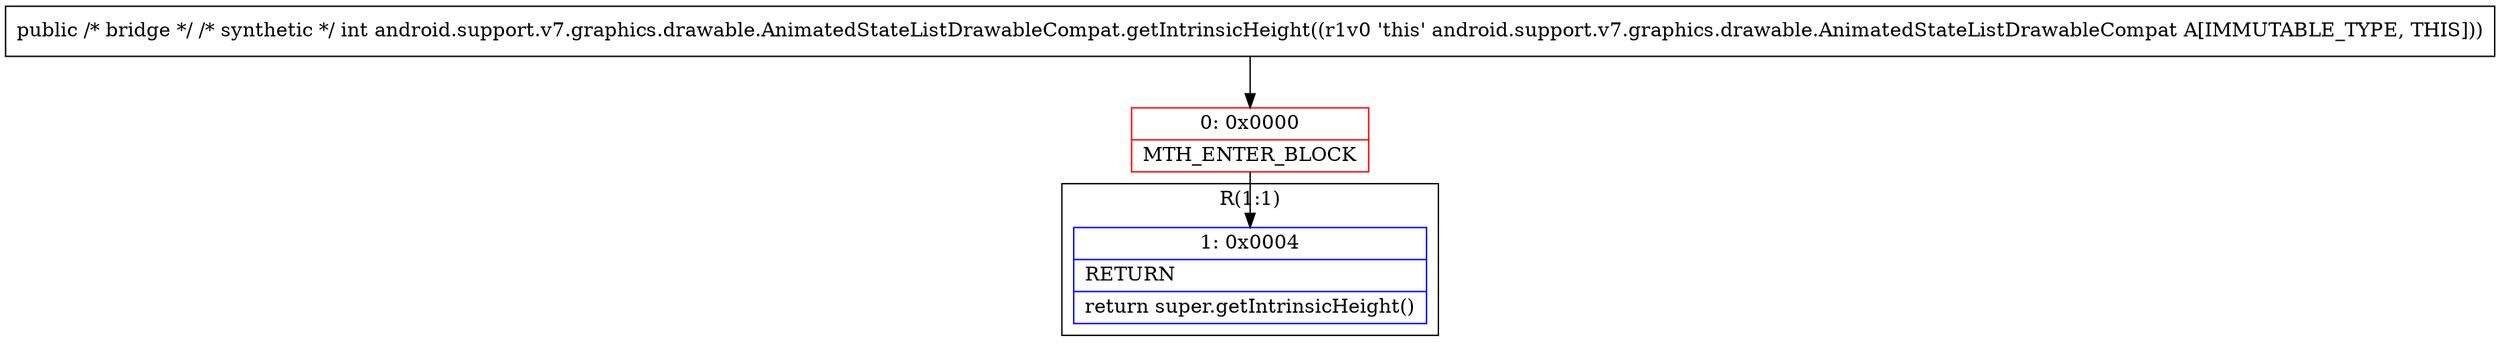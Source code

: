 digraph "CFG forandroid.support.v7.graphics.drawable.AnimatedStateListDrawableCompat.getIntrinsicHeight()I" {
subgraph cluster_Region_1580866736 {
label = "R(1:1)";
node [shape=record,color=blue];
Node_1 [shape=record,label="{1\:\ 0x0004|RETURN\l|return super.getIntrinsicHeight()\l}"];
}
Node_0 [shape=record,color=red,label="{0\:\ 0x0000|MTH_ENTER_BLOCK\l}"];
MethodNode[shape=record,label="{public \/* bridge *\/ \/* synthetic *\/ int android.support.v7.graphics.drawable.AnimatedStateListDrawableCompat.getIntrinsicHeight((r1v0 'this' android.support.v7.graphics.drawable.AnimatedStateListDrawableCompat A[IMMUTABLE_TYPE, THIS])) }"];
MethodNode -> Node_0;
Node_0 -> Node_1;
}

